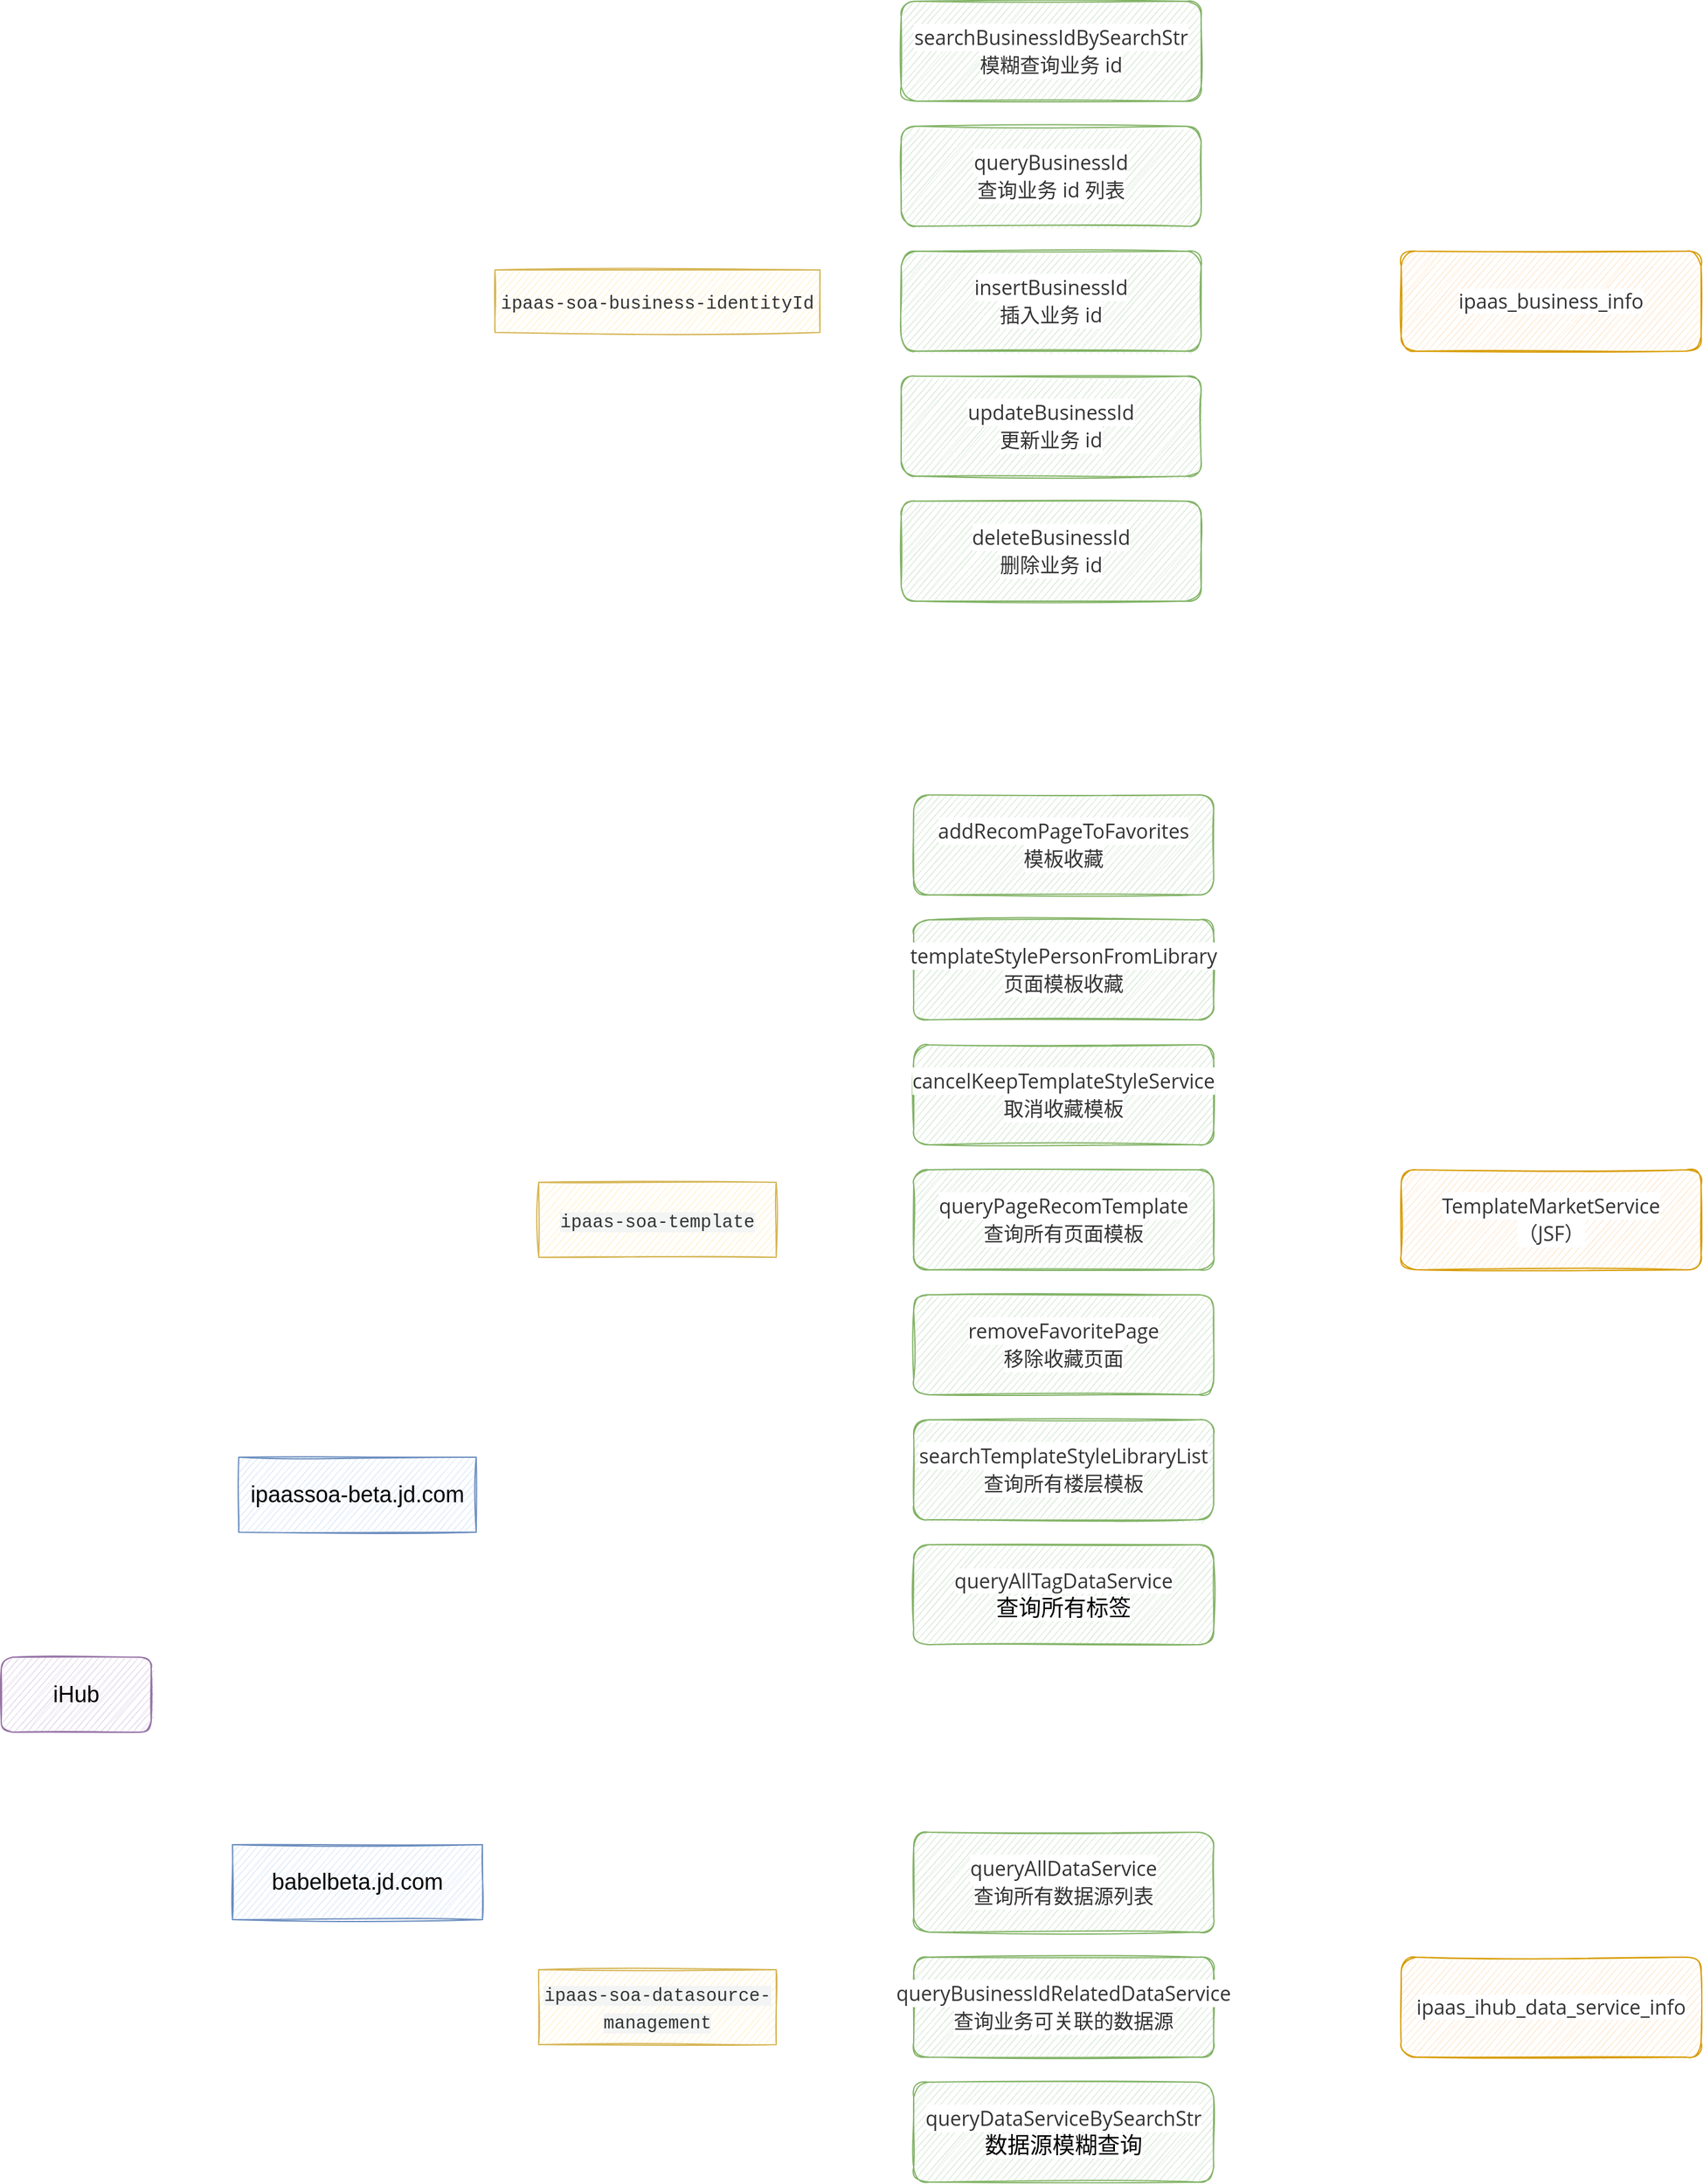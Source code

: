 <mxfile version="20.1.2" type="github">
  <diagram id="C5RBs43oDa-KdzZeNtuy" name="Page-1">
    <mxGraphModel dx="1221" dy="1813" grid="1" gridSize="10" guides="1" tooltips="1" connect="1" arrows="1" fold="1" page="1" pageScale="1" pageWidth="827" pageHeight="1169" math="0" shadow="0">
      <root>
        <mxCell id="WIyWlLk6GJQsqaUBKTNV-0" />
        <mxCell id="WIyWlLk6GJQsqaUBKTNV-1" parent="WIyWlLk6GJQsqaUBKTNV-0" />
        <mxCell id="hc8-fBp4aKdV9i0aLTfq-0" value="&lt;font style=&quot;font-size: 18px;&quot;&gt;iHub&lt;/font&gt;" style="rounded=1;whiteSpace=wrap;html=1;fillColor=#e1d5e7;strokeColor=#9673a6;sketch=1;" vertex="1" parent="WIyWlLk6GJQsqaUBKTNV-1">
          <mxGeometry x="30" y="240" width="120" height="60" as="geometry" />
        </mxCell>
        <mxCell id="hc8-fBp4aKdV9i0aLTfq-1" value="ipaassoa-beta.jd.com" style="rounded=0;whiteSpace=wrap;html=1;sketch=1;fontSize=18;fillColor=#dae8fc;strokeColor=#6c8ebf;" vertex="1" parent="WIyWlLk6GJQsqaUBKTNV-1">
          <mxGeometry x="220" y="80" width="190" height="60" as="geometry" />
        </mxCell>
        <mxCell id="hc8-fBp4aKdV9i0aLTfq-2" value="babelbeta.jd.com" style="rounded=0;whiteSpace=wrap;html=1;sketch=1;fontSize=18;fillColor=#dae8fc;strokeColor=#6c8ebf;" vertex="1" parent="WIyWlLk6GJQsqaUBKTNV-1">
          <mxGeometry x="215" y="390" width="200" height="60" as="geometry" />
        </mxCell>
        <mxCell id="hc8-fBp4aKdV9i0aLTfq-3" value="&lt;span style=&quot;color: rgb(51, 51, 51); font-family: &amp;quot;Open Sans&amp;quot;, &amp;quot;Clear Sans&amp;quot;, &amp;quot;Helvetica Neue&amp;quot;, Helvetica, Arial, &amp;quot;Segoe UI Emoji&amp;quot;, sans-serif; font-size: 16px; orphans: 4; text-align: left; background-color: rgb(255, 255, 255);&quot;&gt;addRecomPageToFavorites&lt;br&gt;模板收藏&lt;br&gt;&lt;/span&gt;" style="rounded=1;whiteSpace=wrap;html=1;sketch=1;fontSize=18;fillColor=#d5e8d4;strokeColor=#82b366;" vertex="1" parent="WIyWlLk6GJQsqaUBKTNV-1">
          <mxGeometry x="760" y="-450" width="240" height="80" as="geometry" />
        </mxCell>
        <mxCell id="hc8-fBp4aKdV9i0aLTfq-4" value="&lt;span style=&quot;color: rgb(51, 51, 51); font-family: &amp;quot;Open Sans&amp;quot;, &amp;quot;Clear Sans&amp;quot;, &amp;quot;Helvetica Neue&amp;quot;, Helvetica, Arial, &amp;quot;Segoe UI Emoji&amp;quot;, sans-serif; font-size: 16px; orphans: 4; text-align: left; background-color: rgb(255, 255, 255);&quot;&gt;templateStylePersonFromLibrary&lt;br&gt;&lt;/span&gt;&lt;span style=&quot;color: rgb(51, 51, 51); font-family: &amp;quot;Open Sans&amp;quot;, &amp;quot;Clear Sans&amp;quot;, &amp;quot;Helvetica Neue&amp;quot;, Helvetica, Arial, &amp;quot;Segoe UI Emoji&amp;quot;, sans-serif; font-size: 16px; orphans: 4; text-align: left; background-color: rgb(255, 255, 255);&quot;&gt;页面模板收藏&lt;br&gt;&lt;/span&gt;" style="rounded=1;whiteSpace=wrap;html=1;sketch=1;fontSize=18;fillColor=#d5e8d4;strokeColor=#82b366;" vertex="1" parent="WIyWlLk6GJQsqaUBKTNV-1">
          <mxGeometry x="760" y="-350" width="240" height="80" as="geometry" />
        </mxCell>
        <mxCell id="hc8-fBp4aKdV9i0aLTfq-5" value="&lt;span style=&quot;color: rgb(51, 51, 51); font-family: &amp;quot;Lucida Console&amp;quot;, Consolas, Courier, monospace; font-size: 14.4px; orphans: 4; text-align: left; background-color: rgb(243, 244, 244);&quot;&gt;ipaas-soa-template&lt;/span&gt;" style="rounded=0;whiteSpace=wrap;html=1;sketch=1;fontSize=18;fillColor=#fff2cc;strokeColor=#d6b656;" vertex="1" parent="WIyWlLk6GJQsqaUBKTNV-1">
          <mxGeometry x="460" y="-140" width="190" height="60" as="geometry" />
        </mxCell>
        <mxCell id="hc8-fBp4aKdV9i0aLTfq-6" value="&lt;span style=&quot;color: rgb(51, 51, 51); font-family: &amp;quot;Open Sans&amp;quot;, &amp;quot;Clear Sans&amp;quot;, &amp;quot;Helvetica Neue&amp;quot;, Helvetica, Arial, &amp;quot;Segoe UI Emoji&amp;quot;, sans-serif; font-size: 16px; orphans: 4; text-align: left; background-color: rgb(255, 255, 255);&quot;&gt;cancelKeepTemplateStyleService&lt;br&gt;&lt;/span&gt;&lt;span style=&quot;color: rgb(51, 51, 51); font-family: &amp;quot;Open Sans&amp;quot;, &amp;quot;Clear Sans&amp;quot;, &amp;quot;Helvetica Neue&amp;quot;, Helvetica, Arial, &amp;quot;Segoe UI Emoji&amp;quot;, sans-serif; font-size: 16px; orphans: 4; text-align: left; background-color: rgb(255, 255, 255);&quot;&gt;取消收藏模板&lt;br&gt;&lt;/span&gt;" style="rounded=1;whiteSpace=wrap;html=1;sketch=1;fontSize=18;fillColor=#d5e8d4;strokeColor=#82b366;" vertex="1" parent="WIyWlLk6GJQsqaUBKTNV-1">
          <mxGeometry x="760" y="-250" width="240" height="80" as="geometry" />
        </mxCell>
        <mxCell id="hc8-fBp4aKdV9i0aLTfq-7" value="&lt;span style=&quot;color: rgb(51, 51, 51); font-family: &amp;quot;Open Sans&amp;quot;, &amp;quot;Clear Sans&amp;quot;, &amp;quot;Helvetica Neue&amp;quot;, Helvetica, Arial, &amp;quot;Segoe UI Emoji&amp;quot;, sans-serif; font-size: 16px; orphans: 4; text-align: left; background-color: rgb(255, 255, 255);&quot;&gt;queryPageRecomTemplate&lt;br&gt;&lt;/span&gt;&lt;span style=&quot;color: rgb(51, 51, 51); font-family: &amp;quot;Open Sans&amp;quot;, &amp;quot;Clear Sans&amp;quot;, &amp;quot;Helvetica Neue&amp;quot;, Helvetica, Arial, &amp;quot;Segoe UI Emoji&amp;quot;, sans-serif; font-size: 16px; orphans: 4; text-align: left; background-color: rgb(255, 255, 255);&quot;&gt;查询所有页面模板&lt;br&gt;&lt;/span&gt;" style="rounded=1;whiteSpace=wrap;html=1;sketch=1;fontSize=18;fillColor=#d5e8d4;strokeColor=#82b366;" vertex="1" parent="WIyWlLk6GJQsqaUBKTNV-1">
          <mxGeometry x="760" y="-150" width="240" height="80" as="geometry" />
        </mxCell>
        <mxCell id="hc8-fBp4aKdV9i0aLTfq-8" value="&lt;span style=&quot;color: rgb(51, 51, 51); font-family: &amp;quot;Open Sans&amp;quot;, &amp;quot;Clear Sans&amp;quot;, &amp;quot;Helvetica Neue&amp;quot;, Helvetica, Arial, &amp;quot;Segoe UI Emoji&amp;quot;, sans-serif; font-size: 16px; orphans: 4; text-align: left; background-color: rgb(255, 255, 255);&quot;&gt;removeFavoritePage&lt;br&gt;&lt;/span&gt;&lt;span style=&quot;color: rgb(51, 51, 51); font-family: &amp;quot;Open Sans&amp;quot;, &amp;quot;Clear Sans&amp;quot;, &amp;quot;Helvetica Neue&amp;quot;, Helvetica, Arial, &amp;quot;Segoe UI Emoji&amp;quot;, sans-serif; font-size: 16px; orphans: 4; text-align: left; background-color: rgb(255, 255, 255);&quot;&gt;移除收藏页面&lt;br&gt;&lt;/span&gt;" style="rounded=1;whiteSpace=wrap;html=1;sketch=1;fontSize=18;fillColor=#d5e8d4;strokeColor=#82b366;" vertex="1" parent="WIyWlLk6GJQsqaUBKTNV-1">
          <mxGeometry x="760" y="-50" width="240" height="80" as="geometry" />
        </mxCell>
        <mxCell id="hc8-fBp4aKdV9i0aLTfq-9" value="&lt;span style=&quot;color: rgb(51, 51, 51); font-family: &amp;quot;Open Sans&amp;quot;, &amp;quot;Clear Sans&amp;quot;, &amp;quot;Helvetica Neue&amp;quot;, Helvetica, Arial, &amp;quot;Segoe UI Emoji&amp;quot;, sans-serif; font-size: 16px; orphans: 4; text-align: left; background-color: rgb(255, 255, 255);&quot;&gt;searchTemplateStyleLibraryList&lt;br&gt;&lt;/span&gt;&lt;span style=&quot;color: rgb(51, 51, 51); font-family: &amp;quot;Open Sans&amp;quot;, &amp;quot;Clear Sans&amp;quot;, &amp;quot;Helvetica Neue&amp;quot;, Helvetica, Arial, &amp;quot;Segoe UI Emoji&amp;quot;, sans-serif; font-size: 16px; orphans: 4; text-align: left; background-color: rgb(255, 255, 255);&quot;&gt;查询所有楼层模板&lt;br&gt;&lt;/span&gt;" style="rounded=1;whiteSpace=wrap;html=1;sketch=1;fontSize=18;fillColor=#d5e8d4;strokeColor=#82b366;" vertex="1" parent="WIyWlLk6GJQsqaUBKTNV-1">
          <mxGeometry x="760" y="50" width="240" height="80" as="geometry" />
        </mxCell>
        <mxCell id="hc8-fBp4aKdV9i0aLTfq-10" value="&lt;span style=&quot;orphans: 4; text-align: left; background-color: rgb(255, 255, 255);&quot;&gt;&lt;font face=&quot;Open Sans, Clear Sans, Helvetica Neue, Helvetica, Arial, Segoe UI Emoji, sans-serif&quot; color=&quot;#333333&quot;&gt;&lt;span style=&quot;font-size: 16px;&quot;&gt;queryAllTagDataService&lt;br&gt;&lt;/span&gt;&lt;/font&gt;查询所有标签&lt;br&gt;&lt;/span&gt;" style="rounded=1;whiteSpace=wrap;html=1;sketch=1;fontSize=18;fillColor=#d5e8d4;strokeColor=#82b366;" vertex="1" parent="WIyWlLk6GJQsqaUBKTNV-1">
          <mxGeometry x="760" y="150" width="240" height="80" as="geometry" />
        </mxCell>
        <mxCell id="hc8-fBp4aKdV9i0aLTfq-12" value="&lt;span style=&quot;color: rgb(51, 51, 51); font-family: &amp;quot;Open Sans&amp;quot;, &amp;quot;Clear Sans&amp;quot;, &amp;quot;Helvetica Neue&amp;quot;, Helvetica, Arial, &amp;quot;Segoe UI Emoji&amp;quot;, sans-serif; font-size: 16px; orphans: 4; text-align: left; background-color: rgb(255, 255, 255);&quot;&gt;TemplateMarketService&lt;br&gt;&lt;/span&gt;&lt;span style=&quot;color: rgb(51, 51, 51); font-family: &amp;quot;Open Sans&amp;quot;, &amp;quot;Clear Sans&amp;quot;, &amp;quot;Helvetica Neue&amp;quot;, Helvetica, Arial, &amp;quot;Segoe UI Emoji&amp;quot;, sans-serif; font-size: 16px; orphans: 4; text-align: left; background-color: rgb(255, 255, 255);&quot;&gt;（JSF）&lt;br&gt;&lt;/span&gt;" style="rounded=1;whiteSpace=wrap;html=1;sketch=1;fontSize=18;fillColor=#ffe6cc;strokeColor=#d79b00;" vertex="1" parent="WIyWlLk6GJQsqaUBKTNV-1">
          <mxGeometry x="1150" y="-150" width="240" height="80" as="geometry" />
        </mxCell>
        <mxCell id="hc8-fBp4aKdV9i0aLTfq-13" value="&lt;div style=&quot;orphans: 4; text-align: left;&quot;&gt;&lt;span style=&quot;background-color: initial; font-size: 14.4px;&quot;&gt;&lt;font face=&quot;Lucida Console, Consolas, Courier, monospace&quot; color=&quot;#333333&quot;&gt;ipaas-soa-business-identityId&lt;/font&gt;&lt;/span&gt;&lt;/div&gt;" style="rounded=0;whiteSpace=wrap;html=1;sketch=1;fontSize=18;fillColor=#fff2cc;strokeColor=#d6b656;" vertex="1" parent="WIyWlLk6GJQsqaUBKTNV-1">
          <mxGeometry x="425" y="-870" width="260" height="50" as="geometry" />
        </mxCell>
        <mxCell id="hc8-fBp4aKdV9i0aLTfq-14" value="&lt;span style=&quot;color: rgb(51, 51, 51); font-family: &amp;quot;Open Sans&amp;quot;, &amp;quot;Clear Sans&amp;quot;, &amp;quot;Helvetica Neue&amp;quot;, Helvetica, Arial, &amp;quot;Segoe UI Emoji&amp;quot;, sans-serif; font-size: 16px; orphans: 4; text-align: left; background-color: rgb(255, 255, 255);&quot;&gt;searchBusinessIdBySearchStr&lt;br&gt;&lt;/span&gt;&lt;span style=&quot;color: rgb(51, 51, 51); font-family: &amp;quot;Open Sans&amp;quot;, &amp;quot;Clear Sans&amp;quot;, &amp;quot;Helvetica Neue&amp;quot;, Helvetica, Arial, &amp;quot;Segoe UI Emoji&amp;quot;, sans-serif; font-size: 16px; orphans: 4; text-align: left; background-color: rgb(255, 255, 255);&quot;&gt;模糊查询业务 id&lt;br&gt;&lt;/span&gt;" style="rounded=1;whiteSpace=wrap;html=1;sketch=1;fontSize=18;fillColor=#d5e8d4;strokeColor=#82b366;" vertex="1" parent="WIyWlLk6GJQsqaUBKTNV-1">
          <mxGeometry x="750" y="-1085" width="240" height="80" as="geometry" />
        </mxCell>
        <mxCell id="hc8-fBp4aKdV9i0aLTfq-15" value="&lt;span style=&quot;color: rgb(51, 51, 51); font-family: &amp;quot;Open Sans&amp;quot;, &amp;quot;Clear Sans&amp;quot;, &amp;quot;Helvetica Neue&amp;quot;, Helvetica, Arial, &amp;quot;Segoe UI Emoji&amp;quot;, sans-serif; font-size: 16px; orphans: 4; text-align: left; background-color: rgb(255, 255, 255);&quot;&gt;queryBusinessId&lt;br&gt;&lt;/span&gt;&lt;span style=&quot;color: rgb(51, 51, 51); font-family: &amp;quot;Open Sans&amp;quot;, &amp;quot;Clear Sans&amp;quot;, &amp;quot;Helvetica Neue&amp;quot;, Helvetica, Arial, &amp;quot;Segoe UI Emoji&amp;quot;, sans-serif; font-size: 16px; orphans: 4; text-align: left; background-color: rgb(255, 255, 255);&quot;&gt;查询业务 id 列表&lt;br&gt;&lt;/span&gt;" style="rounded=1;whiteSpace=wrap;html=1;sketch=1;fontSize=18;fillColor=#d5e8d4;strokeColor=#82b366;" vertex="1" parent="WIyWlLk6GJQsqaUBKTNV-1">
          <mxGeometry x="750" y="-985" width="240" height="80" as="geometry" />
        </mxCell>
        <mxCell id="hc8-fBp4aKdV9i0aLTfq-16" value="&lt;span style=&quot;color: rgb(51, 51, 51); font-family: &amp;quot;Open Sans&amp;quot;, &amp;quot;Clear Sans&amp;quot;, &amp;quot;Helvetica Neue&amp;quot;, Helvetica, Arial, &amp;quot;Segoe UI Emoji&amp;quot;, sans-serif; font-size: 16px; orphans: 4; text-align: left; background-color: rgb(255, 255, 255);&quot;&gt;insertBusinessId&lt;/span&gt;&lt;span style=&quot;color: rgb(51, 51, 51); font-family: &amp;quot;Open Sans&amp;quot;, &amp;quot;Clear Sans&amp;quot;, &amp;quot;Helvetica Neue&amp;quot;, Helvetica, Arial, &amp;quot;Segoe UI Emoji&amp;quot;, sans-serif; font-size: 16px; orphans: 4; text-align: left; background-color: rgb(255, 255, 255);&quot;&gt;&lt;br&gt;&lt;/span&gt;&lt;span style=&quot;color: rgb(51, 51, 51); font-family: &amp;quot;Open Sans&amp;quot;, &amp;quot;Clear Sans&amp;quot;, &amp;quot;Helvetica Neue&amp;quot;, Helvetica, Arial, &amp;quot;Segoe UI Emoji&amp;quot;, sans-serif; font-size: 16px; orphans: 4; text-align: left; background-color: rgb(255, 255, 255);&quot;&gt;插入业务 id&lt;br&gt;&lt;/span&gt;" style="rounded=1;whiteSpace=wrap;html=1;sketch=1;fontSize=18;fillColor=#d5e8d4;strokeColor=#82b366;" vertex="1" parent="WIyWlLk6GJQsqaUBKTNV-1">
          <mxGeometry x="750" y="-885" width="240" height="80" as="geometry" />
        </mxCell>
        <mxCell id="hc8-fBp4aKdV9i0aLTfq-17" value="&lt;span style=&quot;color: rgb(51, 51, 51); font-family: &amp;quot;Open Sans&amp;quot;, &amp;quot;Clear Sans&amp;quot;, &amp;quot;Helvetica Neue&amp;quot;, Helvetica, Arial, &amp;quot;Segoe UI Emoji&amp;quot;, sans-serif; font-size: 16px; orphans: 4; text-align: left; background-color: rgb(255, 255, 255);&quot;&gt;updateBusinessId&lt;br&gt;&lt;/span&gt;&lt;span style=&quot;color: rgb(51, 51, 51); font-family: &amp;quot;Open Sans&amp;quot;, &amp;quot;Clear Sans&amp;quot;, &amp;quot;Helvetica Neue&amp;quot;, Helvetica, Arial, &amp;quot;Segoe UI Emoji&amp;quot;, sans-serif; font-size: 16px; orphans: 4; text-align: left; background-color: rgb(255, 255, 255);&quot;&gt;更新业务 id&lt;br&gt;&lt;/span&gt;" style="rounded=1;whiteSpace=wrap;html=1;sketch=1;fontSize=18;fillColor=#d5e8d4;strokeColor=#82b366;" vertex="1" parent="WIyWlLk6GJQsqaUBKTNV-1">
          <mxGeometry x="750" y="-785" width="240" height="80" as="geometry" />
        </mxCell>
        <mxCell id="hc8-fBp4aKdV9i0aLTfq-18" value="&lt;span style=&quot;color: rgb(51, 51, 51); font-family: &amp;quot;Open Sans&amp;quot;, &amp;quot;Clear Sans&amp;quot;, &amp;quot;Helvetica Neue&amp;quot;, Helvetica, Arial, &amp;quot;Segoe UI Emoji&amp;quot;, sans-serif; font-size: 16px; orphans: 4; text-align: left; background-color: rgb(255, 255, 255);&quot;&gt;deleteBusinessId&lt;br&gt;&lt;/span&gt;&lt;span style=&quot;color: rgb(51, 51, 51); font-family: &amp;quot;Open Sans&amp;quot;, &amp;quot;Clear Sans&amp;quot;, &amp;quot;Helvetica Neue&amp;quot;, Helvetica, Arial, &amp;quot;Segoe UI Emoji&amp;quot;, sans-serif; font-size: 16px; orphans: 4; text-align: left; background-color: rgb(255, 255, 255);&quot;&gt;删除业务 id&lt;br&gt;&lt;/span&gt;" style="rounded=1;whiteSpace=wrap;html=1;sketch=1;fontSize=18;fillColor=#d5e8d4;strokeColor=#82b366;" vertex="1" parent="WIyWlLk6GJQsqaUBKTNV-1">
          <mxGeometry x="750" y="-685" width="240" height="80" as="geometry" />
        </mxCell>
        <mxCell id="hc8-fBp4aKdV9i0aLTfq-19" value="&lt;span style=&quot;orphans: 4; text-align: left; background-color: rgb(255, 255, 255);&quot;&gt;&lt;font face=&quot;Open Sans, Clear Sans, Helvetica Neue, Helvetica, Arial, Segoe UI Emoji, sans-serif&quot; color=&quot;#333333&quot;&gt;&lt;span style=&quot;font-size: 16px;&quot;&gt;ipaas_business_info&lt;/span&gt;&lt;/font&gt;&lt;br&gt;&lt;/span&gt;" style="rounded=1;whiteSpace=wrap;html=1;sketch=1;fontSize=18;fillColor=#ffe6cc;strokeColor=#d79b00;" vertex="1" parent="WIyWlLk6GJQsqaUBKTNV-1">
          <mxGeometry x="1150" y="-885" width="240" height="80" as="geometry" />
        </mxCell>
        <mxCell id="hc8-fBp4aKdV9i0aLTfq-20" value="&lt;span style=&quot;color: rgb(51, 51, 51); font-family: &amp;quot;Lucida Console&amp;quot;, Consolas, Courier, monospace; font-size: 14.4px; orphans: 4; text-align: left; background-color: rgb(243, 244, 244);&quot;&gt;ipaas-soa-datasource-management&lt;/span&gt;" style="rounded=0;whiteSpace=wrap;html=1;sketch=1;fontSize=18;fillColor=#fff2cc;strokeColor=#d6b656;" vertex="1" parent="WIyWlLk6GJQsqaUBKTNV-1">
          <mxGeometry x="460" y="490" width="190" height="60" as="geometry" />
        </mxCell>
        <mxCell id="hc8-fBp4aKdV9i0aLTfq-21" value="&lt;span style=&quot;color: rgb(51, 51, 51); font-family: &amp;quot;Open Sans&amp;quot;, &amp;quot;Clear Sans&amp;quot;, &amp;quot;Helvetica Neue&amp;quot;, Helvetica, Arial, &amp;quot;Segoe UI Emoji&amp;quot;, sans-serif; font-size: 16px; orphans: 4; text-align: left; background-color: rgb(255, 255, 255);&quot;&gt;queryAllDataService&lt;/span&gt;&lt;span style=&quot;color: rgb(51, 51, 51); font-family: &amp;quot;Open Sans&amp;quot;, &amp;quot;Clear Sans&amp;quot;, &amp;quot;Helvetica Neue&amp;quot;, Helvetica, Arial, &amp;quot;Segoe UI Emoji&amp;quot;, sans-serif; font-size: 16px; orphans: 4; text-align: left; background-color: rgb(255, 255, 255);&quot;&gt;&lt;br&gt;查询所有数据源列表&lt;br&gt;&lt;/span&gt;" style="rounded=1;whiteSpace=wrap;html=1;sketch=1;fontSize=18;fillColor=#d5e8d4;strokeColor=#82b366;" vertex="1" parent="WIyWlLk6GJQsqaUBKTNV-1">
          <mxGeometry x="760" y="380" width="240" height="80" as="geometry" />
        </mxCell>
        <mxCell id="hc8-fBp4aKdV9i0aLTfq-22" value="&lt;span style=&quot;color: rgb(51, 51, 51); font-family: &amp;quot;Open Sans&amp;quot;, &amp;quot;Clear Sans&amp;quot;, &amp;quot;Helvetica Neue&amp;quot;, Helvetica, Arial, &amp;quot;Segoe UI Emoji&amp;quot;, sans-serif; font-size: 16px; orphans: 4; text-align: left; background-color: rgb(255, 255, 255);&quot;&gt;queryBusinessIdRelatedDataService&lt;br&gt;&lt;/span&gt;&lt;span style=&quot;color: rgb(51, 51, 51); font-family: &amp;quot;Open Sans&amp;quot;, &amp;quot;Clear Sans&amp;quot;, &amp;quot;Helvetica Neue&amp;quot;, Helvetica, Arial, &amp;quot;Segoe UI Emoji&amp;quot;, sans-serif; font-size: 16px; orphans: 4; text-align: left; background-color: rgb(255, 255, 255);&quot;&gt;查询业务可关联的数据源&lt;br&gt;&lt;/span&gt;" style="rounded=1;whiteSpace=wrap;html=1;sketch=1;fontSize=18;fillColor=#d5e8d4;strokeColor=#82b366;" vertex="1" parent="WIyWlLk6GJQsqaUBKTNV-1">
          <mxGeometry x="760" y="480" width="240" height="80" as="geometry" />
        </mxCell>
        <mxCell id="hc8-fBp4aKdV9i0aLTfq-23" value="&lt;span style=&quot;color: rgb(51, 51, 51); font-family: &amp;quot;Open Sans&amp;quot;, &amp;quot;Clear Sans&amp;quot;, &amp;quot;Helvetica Neue&amp;quot;, Helvetica, Arial, &amp;quot;Segoe UI Emoji&amp;quot;, sans-serif; font-size: 16px; orphans: 4; text-align: left; background-color: rgb(255, 255, 255);&quot;&gt;queryDataServiceBySearchStr&lt;br&gt;&lt;/span&gt;&lt;span style=&quot;orphans: 4; text-align: left; background-color: rgb(255, 255, 255);&quot;&gt;数据源模糊查询&lt;br&gt;&lt;/span&gt;" style="rounded=1;whiteSpace=wrap;html=1;sketch=1;fontSize=18;fillColor=#d5e8d4;strokeColor=#82b366;" vertex="1" parent="WIyWlLk6GJQsqaUBKTNV-1">
          <mxGeometry x="760" y="580" width="240" height="80" as="geometry" />
        </mxCell>
        <mxCell id="hc8-fBp4aKdV9i0aLTfq-24" value="&lt;span style=&quot;orphans: 4; text-align: left; background-color: rgb(255, 255, 255);&quot;&gt;&lt;font face=&quot;Open Sans, Clear Sans, Helvetica Neue, Helvetica, Arial, Segoe UI Emoji, sans-serif&quot; color=&quot;#333333&quot;&gt;&lt;span style=&quot;font-size: 16px;&quot;&gt;ipaas_ihub_data_service_info&lt;/span&gt;&lt;/font&gt;&lt;br&gt;&lt;/span&gt;" style="rounded=1;whiteSpace=wrap;html=1;sketch=1;fontSize=18;fillColor=#ffe6cc;strokeColor=#d79b00;" vertex="1" parent="WIyWlLk6GJQsqaUBKTNV-1">
          <mxGeometry x="1150" y="480" width="240" height="80" as="geometry" />
        </mxCell>
      </root>
    </mxGraphModel>
  </diagram>
</mxfile>
